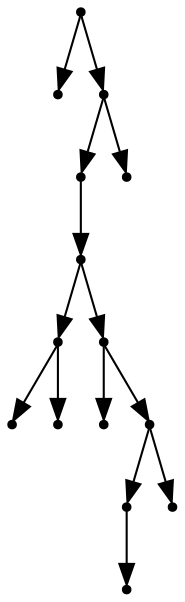 digraph {
  14 [shape=point];
  0 [shape=point];
  13 [shape=point];
  11 [shape=point];
  10 [shape=point];
  3 [shape=point];
  1 [shape=point];
  2 [shape=point];
  9 [shape=point];
  4 [shape=point];
  8 [shape=point];
  6 [shape=point];
  5 [shape=point];
  7 [shape=point];
  12 [shape=point];
14 -> 0;
14 -> 13;
13 -> 11;
11 -> 10;
10 -> 3;
3 -> 1;
3 -> 2;
10 -> 9;
9 -> 4;
9 -> 8;
8 -> 6;
6 -> 5;
8 -> 7;
13 -> 12;
}
